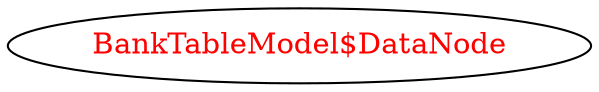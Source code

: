 digraph dependencyGraph {
 concentrate=true;
 ranksep="2.0";
 rankdir="LR"; 
 splines="ortho";
"BankTableModel$DataNode" [fontcolor="red"];
}